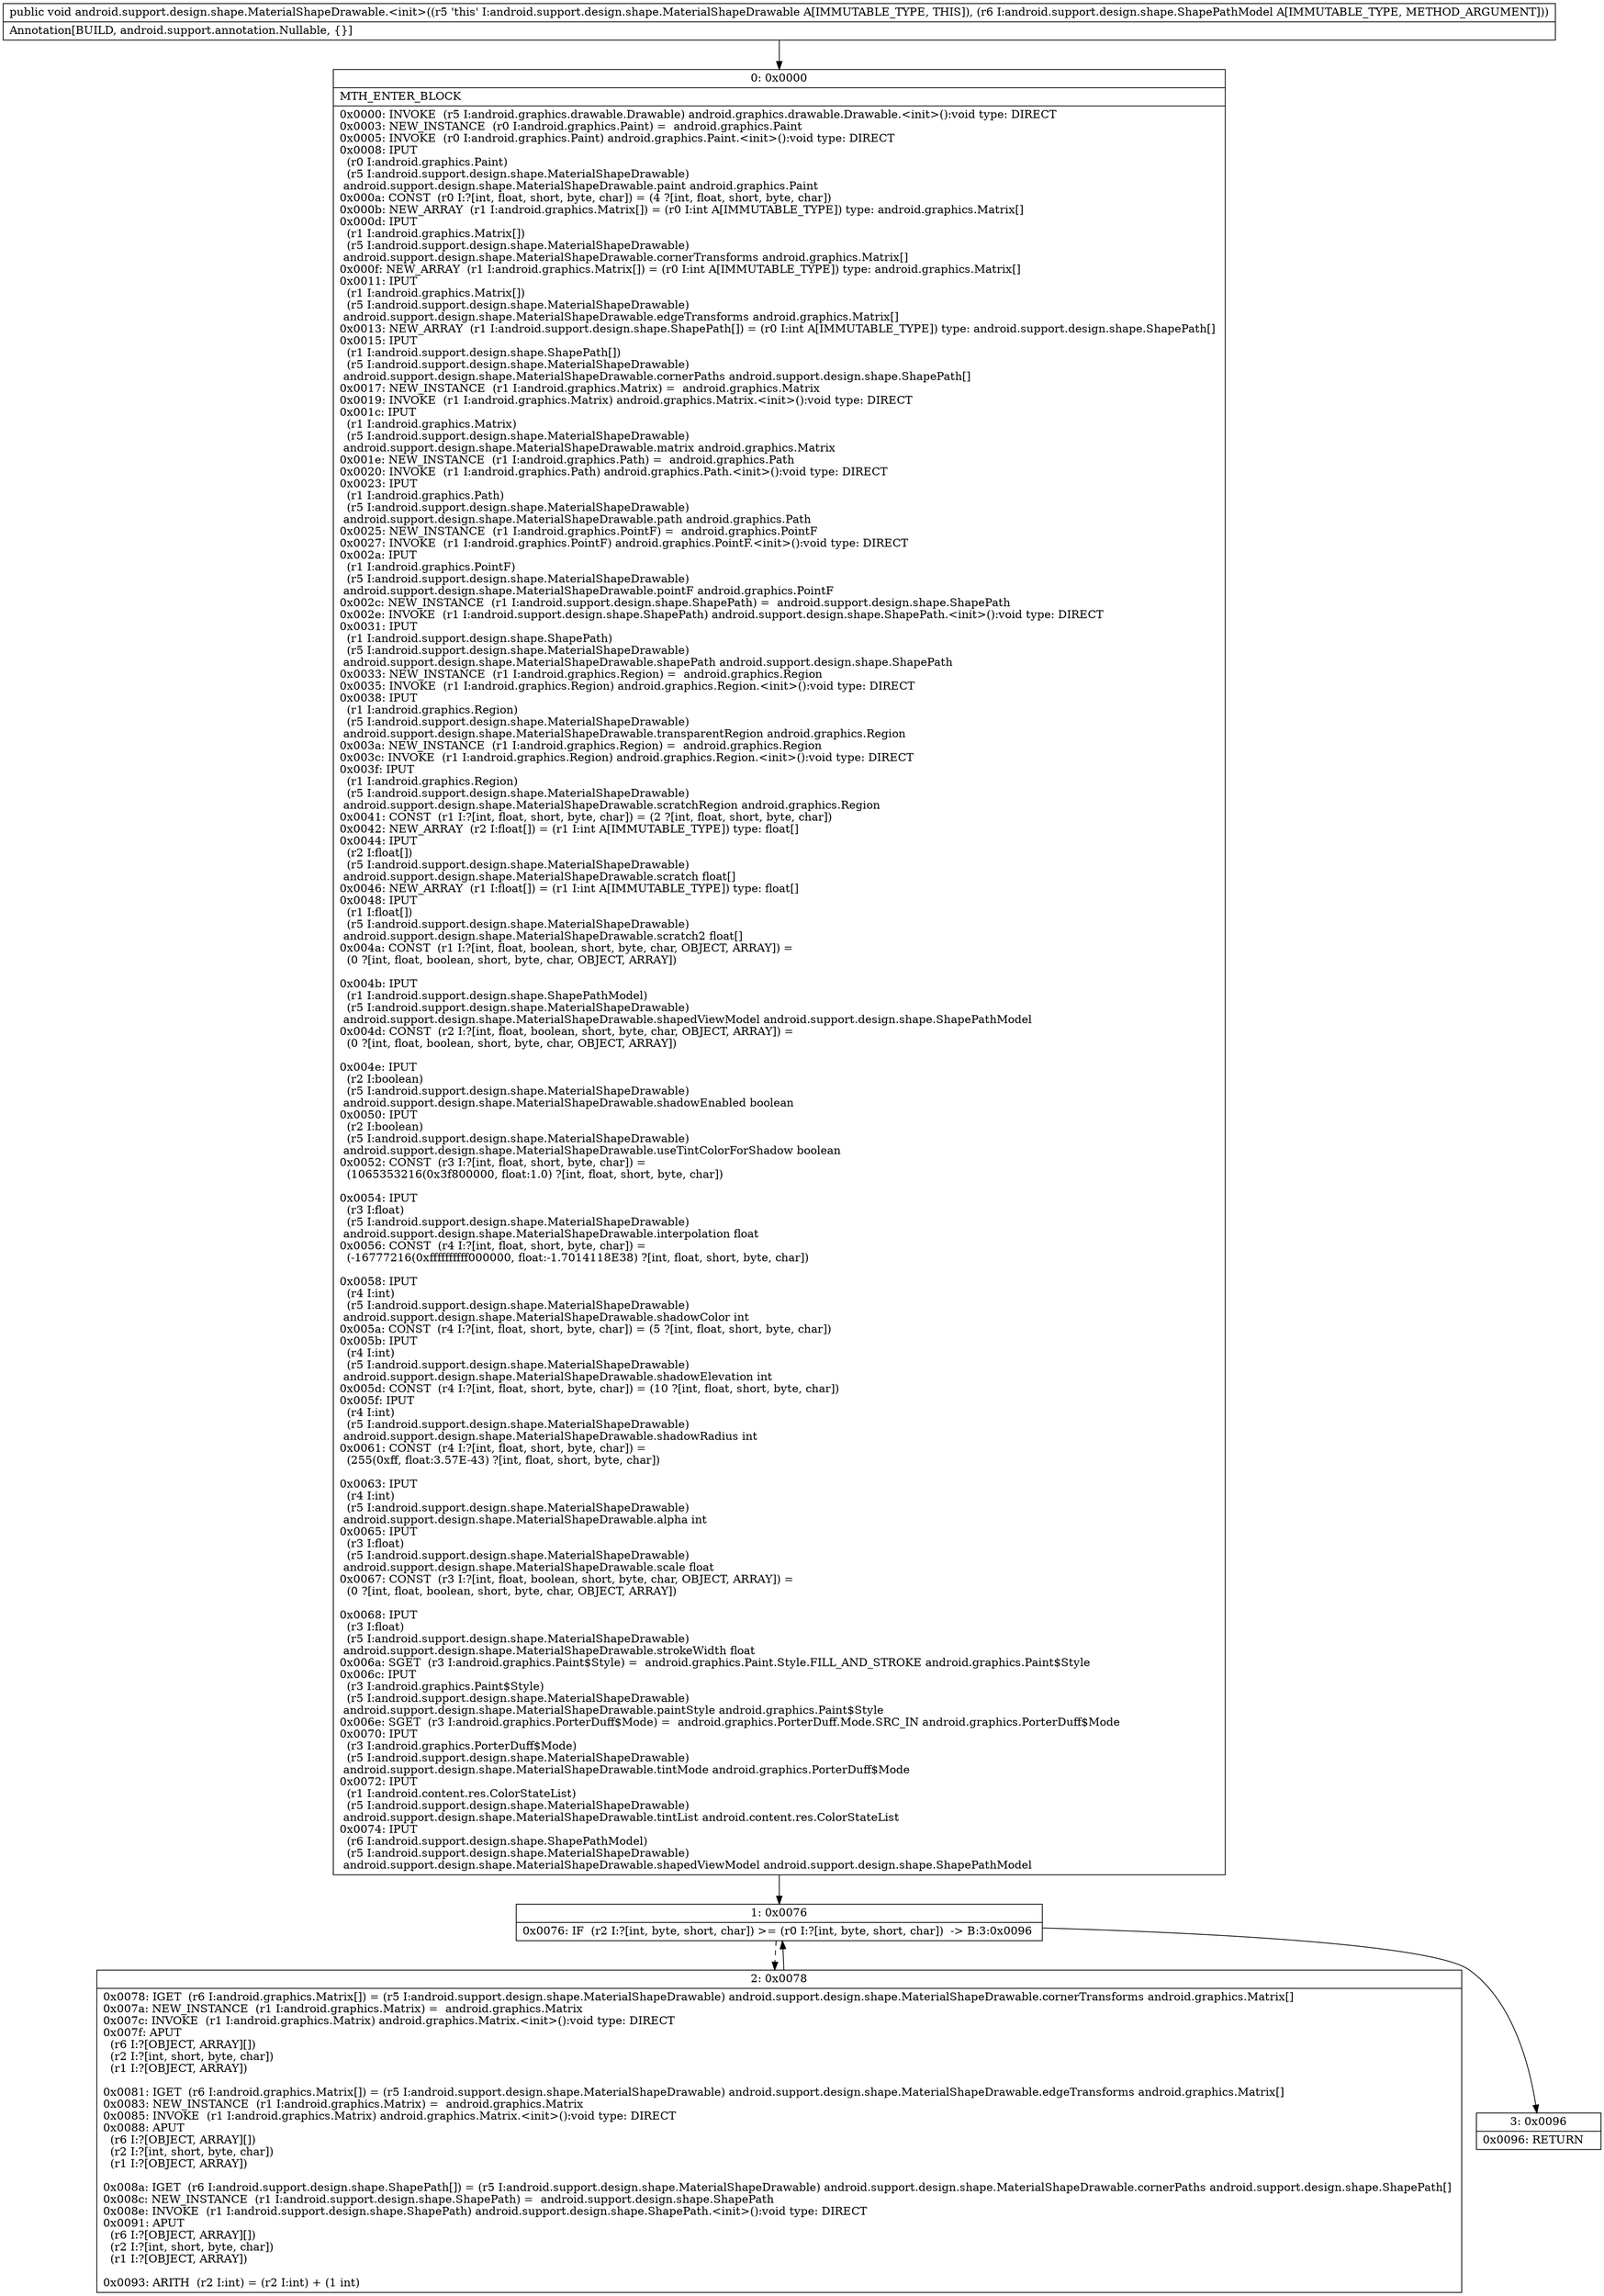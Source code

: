 digraph "CFG forandroid.support.design.shape.MaterialShapeDrawable.\<init\>(Landroid\/support\/design\/shape\/ShapePathModel;)V" {
Node_0 [shape=record,label="{0\:\ 0x0000|MTH_ENTER_BLOCK\l|0x0000: INVOKE  (r5 I:android.graphics.drawable.Drawable) android.graphics.drawable.Drawable.\<init\>():void type: DIRECT \l0x0003: NEW_INSTANCE  (r0 I:android.graphics.Paint) =  android.graphics.Paint \l0x0005: INVOKE  (r0 I:android.graphics.Paint) android.graphics.Paint.\<init\>():void type: DIRECT \l0x0008: IPUT  \l  (r0 I:android.graphics.Paint)\l  (r5 I:android.support.design.shape.MaterialShapeDrawable)\l android.support.design.shape.MaterialShapeDrawable.paint android.graphics.Paint \l0x000a: CONST  (r0 I:?[int, float, short, byte, char]) = (4 ?[int, float, short, byte, char]) \l0x000b: NEW_ARRAY  (r1 I:android.graphics.Matrix[]) = (r0 I:int A[IMMUTABLE_TYPE]) type: android.graphics.Matrix[] \l0x000d: IPUT  \l  (r1 I:android.graphics.Matrix[])\l  (r5 I:android.support.design.shape.MaterialShapeDrawable)\l android.support.design.shape.MaterialShapeDrawable.cornerTransforms android.graphics.Matrix[] \l0x000f: NEW_ARRAY  (r1 I:android.graphics.Matrix[]) = (r0 I:int A[IMMUTABLE_TYPE]) type: android.graphics.Matrix[] \l0x0011: IPUT  \l  (r1 I:android.graphics.Matrix[])\l  (r5 I:android.support.design.shape.MaterialShapeDrawable)\l android.support.design.shape.MaterialShapeDrawable.edgeTransforms android.graphics.Matrix[] \l0x0013: NEW_ARRAY  (r1 I:android.support.design.shape.ShapePath[]) = (r0 I:int A[IMMUTABLE_TYPE]) type: android.support.design.shape.ShapePath[] \l0x0015: IPUT  \l  (r1 I:android.support.design.shape.ShapePath[])\l  (r5 I:android.support.design.shape.MaterialShapeDrawable)\l android.support.design.shape.MaterialShapeDrawable.cornerPaths android.support.design.shape.ShapePath[] \l0x0017: NEW_INSTANCE  (r1 I:android.graphics.Matrix) =  android.graphics.Matrix \l0x0019: INVOKE  (r1 I:android.graphics.Matrix) android.graphics.Matrix.\<init\>():void type: DIRECT \l0x001c: IPUT  \l  (r1 I:android.graphics.Matrix)\l  (r5 I:android.support.design.shape.MaterialShapeDrawable)\l android.support.design.shape.MaterialShapeDrawable.matrix android.graphics.Matrix \l0x001e: NEW_INSTANCE  (r1 I:android.graphics.Path) =  android.graphics.Path \l0x0020: INVOKE  (r1 I:android.graphics.Path) android.graphics.Path.\<init\>():void type: DIRECT \l0x0023: IPUT  \l  (r1 I:android.graphics.Path)\l  (r5 I:android.support.design.shape.MaterialShapeDrawable)\l android.support.design.shape.MaterialShapeDrawable.path android.graphics.Path \l0x0025: NEW_INSTANCE  (r1 I:android.graphics.PointF) =  android.graphics.PointF \l0x0027: INVOKE  (r1 I:android.graphics.PointF) android.graphics.PointF.\<init\>():void type: DIRECT \l0x002a: IPUT  \l  (r1 I:android.graphics.PointF)\l  (r5 I:android.support.design.shape.MaterialShapeDrawable)\l android.support.design.shape.MaterialShapeDrawable.pointF android.graphics.PointF \l0x002c: NEW_INSTANCE  (r1 I:android.support.design.shape.ShapePath) =  android.support.design.shape.ShapePath \l0x002e: INVOKE  (r1 I:android.support.design.shape.ShapePath) android.support.design.shape.ShapePath.\<init\>():void type: DIRECT \l0x0031: IPUT  \l  (r1 I:android.support.design.shape.ShapePath)\l  (r5 I:android.support.design.shape.MaterialShapeDrawable)\l android.support.design.shape.MaterialShapeDrawable.shapePath android.support.design.shape.ShapePath \l0x0033: NEW_INSTANCE  (r1 I:android.graphics.Region) =  android.graphics.Region \l0x0035: INVOKE  (r1 I:android.graphics.Region) android.graphics.Region.\<init\>():void type: DIRECT \l0x0038: IPUT  \l  (r1 I:android.graphics.Region)\l  (r5 I:android.support.design.shape.MaterialShapeDrawable)\l android.support.design.shape.MaterialShapeDrawable.transparentRegion android.graphics.Region \l0x003a: NEW_INSTANCE  (r1 I:android.graphics.Region) =  android.graphics.Region \l0x003c: INVOKE  (r1 I:android.graphics.Region) android.graphics.Region.\<init\>():void type: DIRECT \l0x003f: IPUT  \l  (r1 I:android.graphics.Region)\l  (r5 I:android.support.design.shape.MaterialShapeDrawable)\l android.support.design.shape.MaterialShapeDrawable.scratchRegion android.graphics.Region \l0x0041: CONST  (r1 I:?[int, float, short, byte, char]) = (2 ?[int, float, short, byte, char]) \l0x0042: NEW_ARRAY  (r2 I:float[]) = (r1 I:int A[IMMUTABLE_TYPE]) type: float[] \l0x0044: IPUT  \l  (r2 I:float[])\l  (r5 I:android.support.design.shape.MaterialShapeDrawable)\l android.support.design.shape.MaterialShapeDrawable.scratch float[] \l0x0046: NEW_ARRAY  (r1 I:float[]) = (r1 I:int A[IMMUTABLE_TYPE]) type: float[] \l0x0048: IPUT  \l  (r1 I:float[])\l  (r5 I:android.support.design.shape.MaterialShapeDrawable)\l android.support.design.shape.MaterialShapeDrawable.scratch2 float[] \l0x004a: CONST  (r1 I:?[int, float, boolean, short, byte, char, OBJECT, ARRAY]) = \l  (0 ?[int, float, boolean, short, byte, char, OBJECT, ARRAY])\l \l0x004b: IPUT  \l  (r1 I:android.support.design.shape.ShapePathModel)\l  (r5 I:android.support.design.shape.MaterialShapeDrawable)\l android.support.design.shape.MaterialShapeDrawable.shapedViewModel android.support.design.shape.ShapePathModel \l0x004d: CONST  (r2 I:?[int, float, boolean, short, byte, char, OBJECT, ARRAY]) = \l  (0 ?[int, float, boolean, short, byte, char, OBJECT, ARRAY])\l \l0x004e: IPUT  \l  (r2 I:boolean)\l  (r5 I:android.support.design.shape.MaterialShapeDrawable)\l android.support.design.shape.MaterialShapeDrawable.shadowEnabled boolean \l0x0050: IPUT  \l  (r2 I:boolean)\l  (r5 I:android.support.design.shape.MaterialShapeDrawable)\l android.support.design.shape.MaterialShapeDrawable.useTintColorForShadow boolean \l0x0052: CONST  (r3 I:?[int, float, short, byte, char]) = \l  (1065353216(0x3f800000, float:1.0) ?[int, float, short, byte, char])\l \l0x0054: IPUT  \l  (r3 I:float)\l  (r5 I:android.support.design.shape.MaterialShapeDrawable)\l android.support.design.shape.MaterialShapeDrawable.interpolation float \l0x0056: CONST  (r4 I:?[int, float, short, byte, char]) = \l  (\-16777216(0xffffffffff000000, float:\-1.7014118E38) ?[int, float, short, byte, char])\l \l0x0058: IPUT  \l  (r4 I:int)\l  (r5 I:android.support.design.shape.MaterialShapeDrawable)\l android.support.design.shape.MaterialShapeDrawable.shadowColor int \l0x005a: CONST  (r4 I:?[int, float, short, byte, char]) = (5 ?[int, float, short, byte, char]) \l0x005b: IPUT  \l  (r4 I:int)\l  (r5 I:android.support.design.shape.MaterialShapeDrawable)\l android.support.design.shape.MaterialShapeDrawable.shadowElevation int \l0x005d: CONST  (r4 I:?[int, float, short, byte, char]) = (10 ?[int, float, short, byte, char]) \l0x005f: IPUT  \l  (r4 I:int)\l  (r5 I:android.support.design.shape.MaterialShapeDrawable)\l android.support.design.shape.MaterialShapeDrawable.shadowRadius int \l0x0061: CONST  (r4 I:?[int, float, short, byte, char]) = \l  (255(0xff, float:3.57E\-43) ?[int, float, short, byte, char])\l \l0x0063: IPUT  \l  (r4 I:int)\l  (r5 I:android.support.design.shape.MaterialShapeDrawable)\l android.support.design.shape.MaterialShapeDrawable.alpha int \l0x0065: IPUT  \l  (r3 I:float)\l  (r5 I:android.support.design.shape.MaterialShapeDrawable)\l android.support.design.shape.MaterialShapeDrawable.scale float \l0x0067: CONST  (r3 I:?[int, float, boolean, short, byte, char, OBJECT, ARRAY]) = \l  (0 ?[int, float, boolean, short, byte, char, OBJECT, ARRAY])\l \l0x0068: IPUT  \l  (r3 I:float)\l  (r5 I:android.support.design.shape.MaterialShapeDrawable)\l android.support.design.shape.MaterialShapeDrawable.strokeWidth float \l0x006a: SGET  (r3 I:android.graphics.Paint$Style) =  android.graphics.Paint.Style.FILL_AND_STROKE android.graphics.Paint$Style \l0x006c: IPUT  \l  (r3 I:android.graphics.Paint$Style)\l  (r5 I:android.support.design.shape.MaterialShapeDrawable)\l android.support.design.shape.MaterialShapeDrawable.paintStyle android.graphics.Paint$Style \l0x006e: SGET  (r3 I:android.graphics.PorterDuff$Mode) =  android.graphics.PorterDuff.Mode.SRC_IN android.graphics.PorterDuff$Mode \l0x0070: IPUT  \l  (r3 I:android.graphics.PorterDuff$Mode)\l  (r5 I:android.support.design.shape.MaterialShapeDrawable)\l android.support.design.shape.MaterialShapeDrawable.tintMode android.graphics.PorterDuff$Mode \l0x0072: IPUT  \l  (r1 I:android.content.res.ColorStateList)\l  (r5 I:android.support.design.shape.MaterialShapeDrawable)\l android.support.design.shape.MaterialShapeDrawable.tintList android.content.res.ColorStateList \l0x0074: IPUT  \l  (r6 I:android.support.design.shape.ShapePathModel)\l  (r5 I:android.support.design.shape.MaterialShapeDrawable)\l android.support.design.shape.MaterialShapeDrawable.shapedViewModel android.support.design.shape.ShapePathModel \l}"];
Node_1 [shape=record,label="{1\:\ 0x0076|0x0076: IF  (r2 I:?[int, byte, short, char]) \>= (r0 I:?[int, byte, short, char])  \-\> B:3:0x0096 \l}"];
Node_2 [shape=record,label="{2\:\ 0x0078|0x0078: IGET  (r6 I:android.graphics.Matrix[]) = (r5 I:android.support.design.shape.MaterialShapeDrawable) android.support.design.shape.MaterialShapeDrawable.cornerTransforms android.graphics.Matrix[] \l0x007a: NEW_INSTANCE  (r1 I:android.graphics.Matrix) =  android.graphics.Matrix \l0x007c: INVOKE  (r1 I:android.graphics.Matrix) android.graphics.Matrix.\<init\>():void type: DIRECT \l0x007f: APUT  \l  (r6 I:?[OBJECT, ARRAY][])\l  (r2 I:?[int, short, byte, char])\l  (r1 I:?[OBJECT, ARRAY])\l \l0x0081: IGET  (r6 I:android.graphics.Matrix[]) = (r5 I:android.support.design.shape.MaterialShapeDrawable) android.support.design.shape.MaterialShapeDrawable.edgeTransforms android.graphics.Matrix[] \l0x0083: NEW_INSTANCE  (r1 I:android.graphics.Matrix) =  android.graphics.Matrix \l0x0085: INVOKE  (r1 I:android.graphics.Matrix) android.graphics.Matrix.\<init\>():void type: DIRECT \l0x0088: APUT  \l  (r6 I:?[OBJECT, ARRAY][])\l  (r2 I:?[int, short, byte, char])\l  (r1 I:?[OBJECT, ARRAY])\l \l0x008a: IGET  (r6 I:android.support.design.shape.ShapePath[]) = (r5 I:android.support.design.shape.MaterialShapeDrawable) android.support.design.shape.MaterialShapeDrawable.cornerPaths android.support.design.shape.ShapePath[] \l0x008c: NEW_INSTANCE  (r1 I:android.support.design.shape.ShapePath) =  android.support.design.shape.ShapePath \l0x008e: INVOKE  (r1 I:android.support.design.shape.ShapePath) android.support.design.shape.ShapePath.\<init\>():void type: DIRECT \l0x0091: APUT  \l  (r6 I:?[OBJECT, ARRAY][])\l  (r2 I:?[int, short, byte, char])\l  (r1 I:?[OBJECT, ARRAY])\l \l0x0093: ARITH  (r2 I:int) = (r2 I:int) + (1 int) \l}"];
Node_3 [shape=record,label="{3\:\ 0x0096|0x0096: RETURN   \l}"];
MethodNode[shape=record,label="{public void android.support.design.shape.MaterialShapeDrawable.\<init\>((r5 'this' I:android.support.design.shape.MaterialShapeDrawable A[IMMUTABLE_TYPE, THIS]), (r6 I:android.support.design.shape.ShapePathModel A[IMMUTABLE_TYPE, METHOD_ARGUMENT]))  | Annotation[BUILD, android.support.annotation.Nullable, \{\}]\l}"];
MethodNode -> Node_0;
Node_0 -> Node_1;
Node_1 -> Node_2[style=dashed];
Node_1 -> Node_3;
Node_2 -> Node_1;
}

